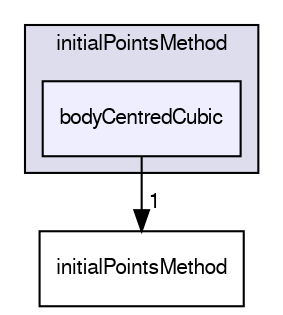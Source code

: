 digraph "applications/utilities/mesh/generation/foamyHexMesh/conformalVoronoiMesh/initialPointsMethod/bodyCentredCubic" {
  bgcolor=transparent;
  compound=true
  node [ fontsize="10", fontname="FreeSans"];
  edge [ labelfontsize="10", labelfontname="FreeSans"];
  subgraph clusterdir_739e704a1e5226ac5df3019bd4cf96a4 {
    graph [ bgcolor="#ddddee", pencolor="black", label="initialPointsMethod" fontname="FreeSans", fontsize="10", URL="dir_739e704a1e5226ac5df3019bd4cf96a4.html"]
  dir_e7b24da4769daf5ae24124c3003e5eff [shape=box, label="bodyCentredCubic", style="filled", fillcolor="#eeeeff", pencolor="black", URL="dir_e7b24da4769daf5ae24124c3003e5eff.html"];
  }
  dir_3ff65372cd9ca7e7efbee7d5c87e06c3 [shape=box label="initialPointsMethod" URL="dir_3ff65372cd9ca7e7efbee7d5c87e06c3.html"];
  dir_e7b24da4769daf5ae24124c3003e5eff->dir_3ff65372cd9ca7e7efbee7d5c87e06c3 [headlabel="1", labeldistance=1.5 headhref="dir_000390_000392.html"];
}
